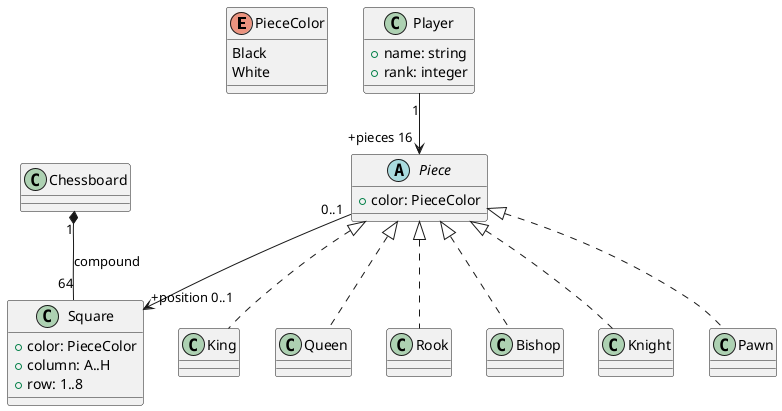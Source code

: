 Modélisation d’une partie d’échec

@startuml
'skinparam groupInheritance 3
enum PieceColor {
    Black
    White
}

class Chessboard
class Square {
    +color: PieceColor
    +column: A..H
    +row: 1..8
}
abstract class Piece {
    +color: PieceColor
}

class Player {
    +name: string
    +rank: integer
}

Piece <|.. King
Piece <|.. Queen
Piece <|.. Rook
Piece <|.. Bishop
Piece <|.. Knight
Piece <|.. Pawn

Chessboard "1" *-- "64" Square: compound
Player "1" --> "+pieces 16" Piece
Piece "0..1" --> "+position 0..1" Square

@enduml